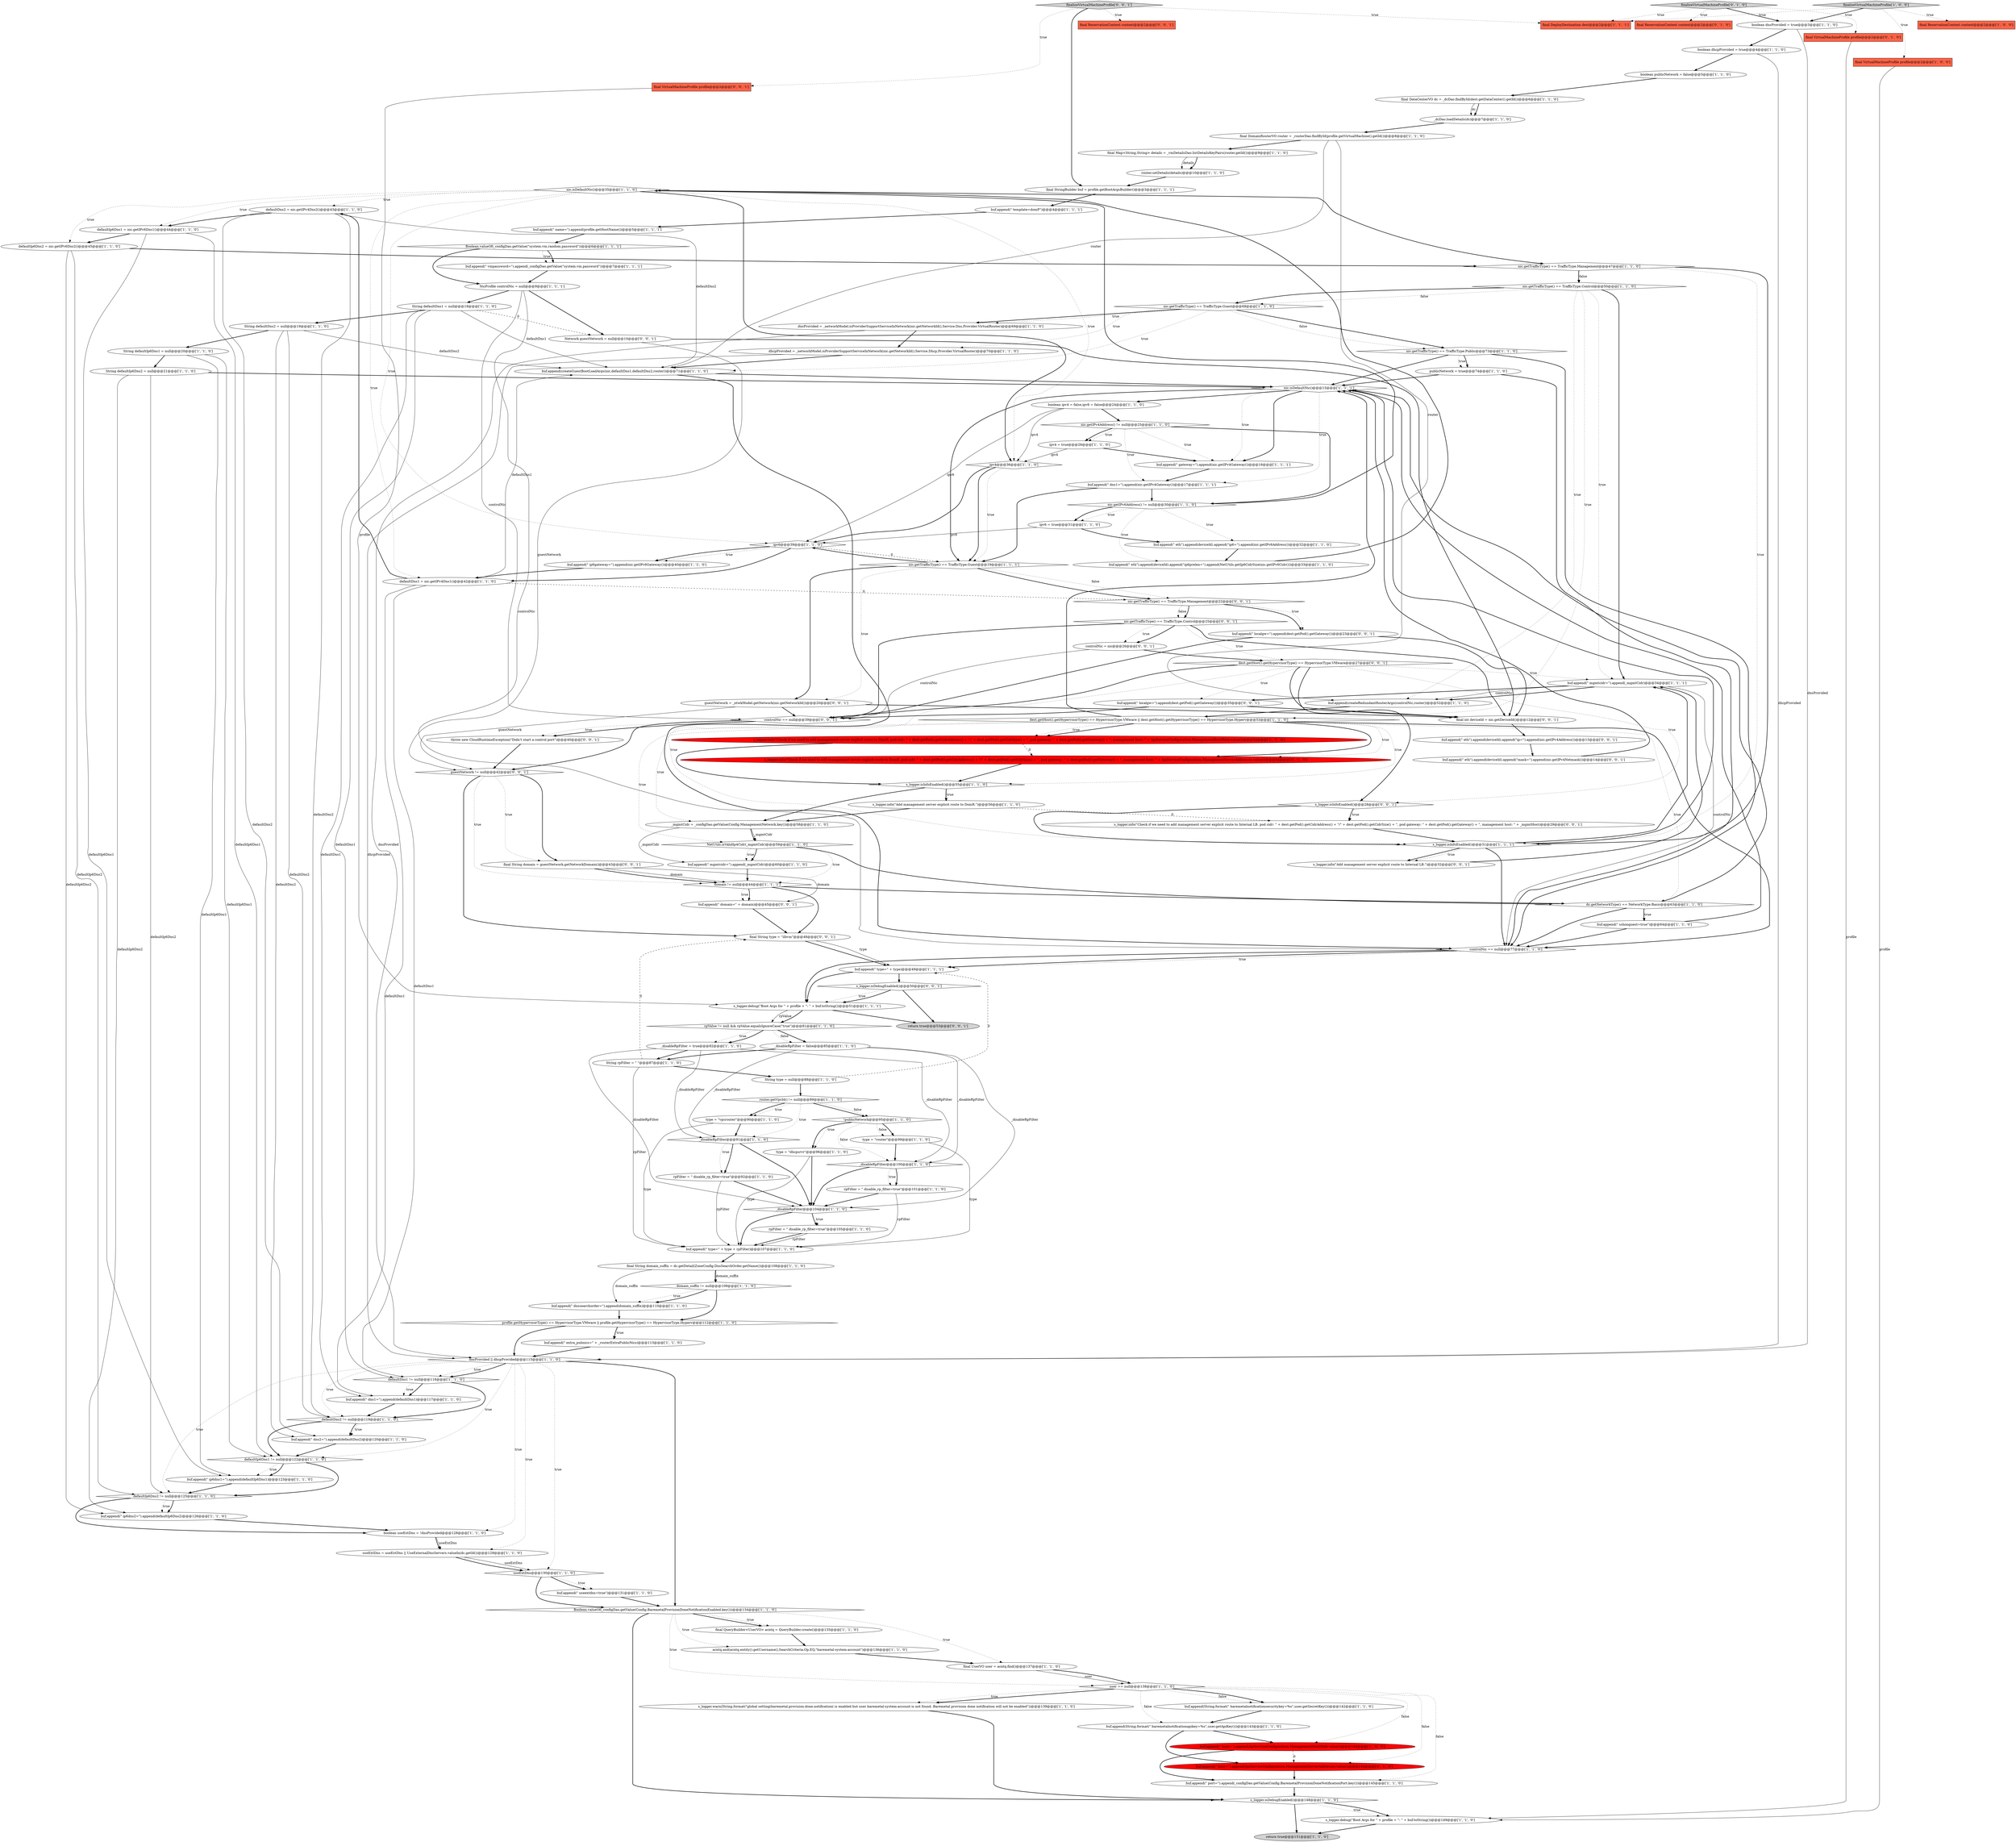 digraph {
99 [style = filled, label = "nic.isDefaultNic()@@@35@@@['1', '1', '0']", fillcolor = white, shape = diamond image = "AAA0AAABBB1BBB"];
137 [style = filled, label = "controlNic == null@@@39@@@['0', '0', '1']", fillcolor = white, shape = diamond image = "AAA0AAABBB3BBB"];
110 [style = filled, label = "defaultDns2 = nic.getIPv4Dns2()@@@43@@@['1', '1', '0']", fillcolor = white, shape = ellipse image = "AAA0AAABBB1BBB"];
39 [style = filled, label = "buf.append(\" ip6dns1=\").append(defaultIp6Dns1)@@@123@@@['1', '1', '0']", fillcolor = white, shape = ellipse image = "AAA0AAABBB1BBB"];
30 [style = filled, label = "ipv6@@@39@@@['1', '1', '0']", fillcolor = white, shape = diamond image = "AAA0AAABBB1BBB"];
65 [style = filled, label = "final DataCenterVO dc = _dcDao.findById(dest.getDataCenter().getId())@@@6@@@['1', '1', '0']", fillcolor = white, shape = ellipse image = "AAA0AAABBB1BBB"];
80 [style = filled, label = "buf.append(\" eth\").append(deviceId).append(\"ip6prelen=\").append(NetUtils.getIp6CidrSize(nic.getIPv6Cidr()))@@@33@@@['1', '1', '0']", fillcolor = white, shape = ellipse image = "AAA0AAABBB1BBB"];
119 [style = filled, label = "dest.getHost().getHypervisorType() == HypervisorType.VMware@@@27@@@['0', '0', '1']", fillcolor = white, shape = diamond image = "AAA0AAABBB3BBB"];
2 [style = filled, label = "defaultIp6Dns2 = nic.getIPv6Dns2()@@@45@@@['1', '1', '0']", fillcolor = white, shape = ellipse image = "AAA0AAABBB1BBB"];
43 [style = filled, label = "_disableRpFilter@@@104@@@['1', '1', '0']", fillcolor = white, shape = diamond image = "AAA0AAABBB1BBB"];
131 [style = filled, label = "s_logger.isDebugEnabled()@@@50@@@['0', '0', '1']", fillcolor = white, shape = diamond image = "AAA0AAABBB3BBB"];
102 [style = filled, label = "ipv4@@@36@@@['1', '1', '0']", fillcolor = white, shape = diamond image = "AAA0AAABBB1BBB"];
46 [style = filled, label = "_disableRpFilter@@@91@@@['1', '1', '0']", fillcolor = white, shape = diamond image = "AAA0AAABBB1BBB"];
133 [style = filled, label = "final String type = \"ilbvm\"@@@48@@@['0', '0', '1']", fillcolor = white, shape = ellipse image = "AAA0AAABBB3BBB"];
134 [style = filled, label = "buf.append(\" localgw=\").append(dest.getPod().getGateway())@@@35@@@['0', '0', '1']", fillcolor = white, shape = ellipse image = "AAA0AAABBB3BBB"];
59 [style = filled, label = "ipv4 = true@@@26@@@['1', '1', '0']", fillcolor = white, shape = ellipse image = "AAA0AAABBB1BBB"];
123 [style = filled, label = "throw new CloudRuntimeException(\"Didn't start a control port\")@@@40@@@['0', '0', '1']", fillcolor = white, shape = ellipse image = "AAA0AAABBB3BBB"];
120 [style = filled, label = "buf.append(\" eth\").append(deviceId).append(\"ip=\").append(nic.getIPv4Address())@@@13@@@['0', '0', '1']", fillcolor = white, shape = ellipse image = "AAA0AAABBB3BBB"];
23 [style = filled, label = "finalizeVirtualMachineProfile['1', '0', '0']", fillcolor = lightgray, shape = diamond image = "AAA0AAABBB1BBB"];
61 [style = filled, label = "router.getVpcId() != null@@@89@@@['1', '1', '0']", fillcolor = white, shape = diamond image = "AAA0AAABBB1BBB"];
90 [style = filled, label = "router.setDetails(details)@@@10@@@['1', '1', '0']", fillcolor = white, shape = ellipse image = "AAA0AAABBB1BBB"];
98 [style = filled, label = "s_logger.isInfoEnabled()@@@55@@@['1', '1', '0']", fillcolor = white, shape = diamond image = "AAA0AAABBB1BBB"];
17 [style = filled, label = "final UserVO user = acntq.find()@@@137@@@['1', '1', '0']", fillcolor = white, shape = ellipse image = "AAA0AAABBB1BBB"];
14 [style = filled, label = "boolean dnsProvided = true@@@3@@@['1', '1', '0']", fillcolor = white, shape = ellipse image = "AAA0AAABBB1BBB"];
83 [style = filled, label = "rpFilter = \" disable_rp_filter=true\"@@@105@@@['1', '1', '0']", fillcolor = white, shape = ellipse image = "AAA0AAABBB1BBB"];
51 [style = filled, label = "final QueryBuilder<UserVO> acntq = QueryBuilder.create()@@@135@@@['1', '1', '0']", fillcolor = white, shape = ellipse image = "AAA0AAABBB1BBB"];
70 [style = filled, label = "domain != null@@@44@@@['1', '1', '1']", fillcolor = white, shape = diamond image = "AAA0AAABBB1BBB"];
107 [style = filled, label = "nic.getTrafficType() == TrafficType.Public@@@73@@@['1', '1', '0']", fillcolor = white, shape = diamond image = "AAA0AAABBB1BBB"];
66 [style = filled, label = "buf.append(createGuestBootLoadArgs(nic,defaultDns1,defaultDns2,router))@@@71@@@['1', '1', '0']", fillcolor = white, shape = ellipse image = "AAA0AAABBB1BBB"];
67 [style = filled, label = "buf.append(\" ip6gateway=\").append(nic.getIPv6Gateway())@@@40@@@['1', '1', '0']", fillcolor = white, shape = ellipse image = "AAA0AAABBB1BBB"];
63 [style = filled, label = "nic.isDefaultNic()@@@15@@@['1', '1', '1']", fillcolor = white, shape = diamond image = "AAA0AAABBB1BBB"];
57 [style = filled, label = "dnsProvided || dhcpProvided@@@115@@@['1', '1', '0']", fillcolor = white, shape = diamond image = "AAA0AAABBB1BBB"];
115 [style = filled, label = "s_logger.info(\"Check if we need to add management server explicit route to DomR. pod cidr: \" + dest.getPod().getCidrAddress() + \"/\" + dest.getPod().getCidrSize() + \", pod gateway: \" + dest.getPod().getGateway() + \", management host: \" + ApiServiceConfiguration.ManagementServerAddresses.value())@@@54@@@['0', '1', '0']", fillcolor = red, shape = ellipse image = "AAA1AAABBB2BBB"];
55 [style = filled, label = "ipv6 = true@@@31@@@['1', '1', '0']", fillcolor = white, shape = ellipse image = "AAA0AAABBB1BBB"];
11 [style = filled, label = "final DomainRouterVO router = _routerDao.findById(profile.getVirtualMachine().getId())@@@8@@@['1', '1', '0']", fillcolor = white, shape = ellipse image = "AAA0AAABBB1BBB"];
130 [style = filled, label = "buf.append(\" eth\").append(deviceId).append(\"mask=\").append(nic.getIPv4Netmask())@@@14@@@['0', '0', '1']", fillcolor = white, shape = ellipse image = "AAA0AAABBB3BBB"];
85 [style = filled, label = "s_logger.info(\"Add management server explicit route to DomR.\")@@@56@@@['1', '1', '0']", fillcolor = white, shape = ellipse image = "AAA0AAABBB1BBB"];
48 [style = filled, label = "String defaultDns2 = null@@@19@@@['1', '1', '0']", fillcolor = white, shape = ellipse image = "AAA0AAABBB1BBB"];
1 [style = filled, label = "user == null@@@138@@@['1', '1', '0']", fillcolor = white, shape = diamond image = "AAA0AAABBB1BBB"];
95 [style = filled, label = "defaultDns2 != null@@@119@@@['1', '1', '0']", fillcolor = white, shape = diamond image = "AAA0AAABBB1BBB"];
60 [style = filled, label = "buf.append(\" type=\" + type)@@@49@@@['1', '1', '1']", fillcolor = white, shape = ellipse image = "AAA0AAABBB1BBB"];
0 [style = filled, label = "useExtDns = useExtDns || UseExternalDnsServers.valueIn(dc.getId())@@@129@@@['1', '1', '0']", fillcolor = white, shape = ellipse image = "AAA0AAABBB1BBB"];
18 [style = filled, label = "buf.append(\" extra_pubnics=\" + _routerExtraPublicNics)@@@113@@@['1', '1', '0']", fillcolor = white, shape = ellipse image = "AAA0AAABBB1BBB"];
38 [style = filled, label = "dhcpProvided = _networkModel.isProviderSupportServiceInNetwork(nic.getNetworkId(),Service.Dhcp,Provider.VirtualRouter)@@@70@@@['1', '1', '0']", fillcolor = white, shape = ellipse image = "AAA0AAABBB1BBB"];
49 [style = filled, label = "buf.append(String.format(\" baremetalnotificationsecuritykey=%s\",user.getSecretKey()))@@@142@@@['1', '1', '0']", fillcolor = white, shape = ellipse image = "AAA0AAABBB1BBB"];
15 [style = filled, label = "type = \"vpcrouter\"@@@90@@@['1', '1', '0']", fillcolor = white, shape = ellipse image = "AAA0AAABBB1BBB"];
89 [style = filled, label = "profile.getHypervisorType() == HypervisorType.VMware || profile.getHypervisorType() == HypervisorType.Hyperv@@@112@@@['1', '1', '0']", fillcolor = white, shape = diamond image = "AAA0AAABBB1BBB"];
141 [style = filled, label = "final ReservationContext context@@@2@@@['0', '0', '1']", fillcolor = tomato, shape = box image = "AAA0AAABBB3BBB"];
81 [style = filled, label = "nic.getIPv4Address() != null@@@25@@@['1', '1', '0']", fillcolor = white, shape = diamond image = "AAA0AAABBB1BBB"];
76 [style = filled, label = "buf.append(\" gateway=\").append(nic.getIPv4Gateway())@@@16@@@['1', '1', '1']", fillcolor = white, shape = ellipse image = "AAA0AAABBB1BBB"];
5 [style = filled, label = "final ReservationContext context@@@2@@@['1', '0', '0']", fillcolor = tomato, shape = box image = "AAA0AAABBB1BBB"];
84 [style = filled, label = "domain_suffix != null@@@109@@@['1', '1', '0']", fillcolor = white, shape = diamond image = "AAA0AAABBB1BBB"];
86 [style = filled, label = "!publicNetwork@@@95@@@['1', '1', '0']", fillcolor = white, shape = diamond image = "AAA0AAABBB1BBB"];
121 [style = filled, label = "nic.getTrafficType() == TrafficType.Control@@@25@@@['0', '0', '1']", fillcolor = white, shape = diamond image = "AAA0AAABBB3BBB"];
78 [style = filled, label = "return true@@@151@@@['1', '1', '0']", fillcolor = lightgray, shape = ellipse image = "AAA0AAABBB1BBB"];
93 [style = filled, label = "buf.append(\" dnssearchorder=\").append(domain_suffix)@@@110@@@['1', '1', '0']", fillcolor = white, shape = ellipse image = "AAA0AAABBB1BBB"];
32 [style = filled, label = "defaultDns1 = nic.getIPv4Dns1()@@@42@@@['1', '1', '0']", fillcolor = white, shape = ellipse image = "AAA0AAABBB1BBB"];
108 [style = filled, label = "String rpFilter = \" \"@@@87@@@['1', '1', '0']", fillcolor = white, shape = ellipse image = "AAA0AAABBB1BBB"];
91 [style = filled, label = "defaultIp6Dns2 != null@@@125@@@['1', '1', '0']", fillcolor = white, shape = diamond image = "AAA0AAABBB1BBB"];
6 [style = filled, label = "boolean publicNetwork = false@@@5@@@['1', '1', '0']", fillcolor = white, shape = ellipse image = "AAA0AAABBB1BBB"];
26 [style = filled, label = "nic.getIPv6Address() != null@@@30@@@['1', '1', '0']", fillcolor = white, shape = diamond image = "AAA0AAABBB1BBB"];
8 [style = filled, label = "defaultIp6Dns1 = nic.getIPv6Dns1()@@@44@@@['1', '1', '0']", fillcolor = white, shape = ellipse image = "AAA0AAABBB1BBB"];
125 [style = filled, label = "s_logger.info(\"Check if we need to add management server explicit route to Internal LB. pod cidr: \" + dest.getPod().getCidrAddress() + \"/\" + dest.getPod().getCidrSize() + \", pod gateway: \" + dest.getPod().getGateway() + \", management host: \" + _mgmtHost)@@@29@@@['0', '0', '1']", fillcolor = white, shape = ellipse image = "AAA0AAABBB3BBB"];
73 [style = filled, label = "buf.append(\" mgmtcidr=\").append(_mgmtCidr)@@@34@@@['1', '1', '1']", fillcolor = white, shape = ellipse image = "AAA0AAABBB1BBB"];
69 [style = filled, label = "buf.append(\" dns1=\").append(defaultDns1)@@@117@@@['1', '1', '0']", fillcolor = white, shape = ellipse image = "AAA0AAABBB1BBB"];
10 [style = filled, label = "nic.getTrafficType() == TrafficType.Control@@@50@@@['1', '1', '0']", fillcolor = white, shape = diamond image = "AAA0AAABBB1BBB"];
118 [style = filled, label = "final String domain = guestNetwork.getNetworkDomain()@@@43@@@['0', '0', '1']", fillcolor = white, shape = ellipse image = "AAA0AAABBB3BBB"];
47 [style = filled, label = "nic.getTrafficType() == TrafficType.Guest@@@68@@@['1', '1', '0']", fillcolor = white, shape = diamond image = "AAA0AAABBB1BBB"];
33 [style = filled, label = "type = \"router\"@@@99@@@['1', '1', '0']", fillcolor = white, shape = ellipse image = "AAA0AAABBB1BBB"];
16 [style = filled, label = "buf.append(String.format(\" baremetalnotificationapikey=%s\",user.getApiKey()))@@@143@@@['1', '1', '0']", fillcolor = white, shape = ellipse image = "AAA0AAABBB1BBB"];
117 [style = filled, label = "buf.append(\" host=\").append(ApiServiceConfiguration.ManagementServerAddresses.value())@@@144@@@['0', '1', '0']", fillcolor = red, shape = ellipse image = "AAA1AAABBB2BBB"];
74 [style = filled, label = "final String domain_suffix = dc.getDetail(ZoneConfig.DnsSearchOrder.getName())@@@108@@@['1', '1', '0']", fillcolor = white, shape = ellipse image = "AAA0AAABBB1BBB"];
40 [style = filled, label = "s_logger.isInfoEnabled()@@@31@@@['1', '1', '1']", fillcolor = white, shape = diamond image = "AAA0AAABBB1BBB"];
106 [style = filled, label = "_disableRpFilter@@@100@@@['1', '1', '0']", fillcolor = white, shape = diamond image = "AAA0AAABBB1BBB"];
27 [style = filled, label = "boolean useExtDns = !dnsProvided@@@128@@@['1', '1', '0']", fillcolor = white, shape = ellipse image = "AAA0AAABBB1BBB"];
53 [style = filled, label = "controlNic == null@@@77@@@['1', '1', '0']", fillcolor = white, shape = diamond image = "AAA0AAABBB1BBB"];
34 [style = filled, label = "buf.append(\" eth\").append(deviceId).append(\"ip6=\").append(nic.getIPv6Address())@@@32@@@['1', '1', '0']", fillcolor = white, shape = ellipse image = "AAA0AAABBB1BBB"];
7 [style = filled, label = "_dcDao.loadDetails(dc)@@@7@@@['1', '1', '0']", fillcolor = white, shape = ellipse image = "AAA0AAABBB1BBB"];
103 [style = filled, label = "buf.append(\" mgmtcidr=\").append(_mgmtCidr)@@@60@@@['1', '1', '0']", fillcolor = white, shape = ellipse image = "AAA0AAABBB1BBB"];
129 [style = filled, label = "finalizeVirtualMachineProfile['0', '0', '1']", fillcolor = lightgray, shape = diamond image = "AAA0AAABBB3BBB"];
35 [style = filled, label = "String defaultDns1 = null@@@18@@@['1', '1', '0']", fillcolor = white, shape = ellipse image = "AAA0AAABBB1BBB"];
87 [style = filled, label = "buf.append(\" template=domP\")@@@4@@@['1', '1', '1']", fillcolor = white, shape = ellipse image = "AAA0AAABBB1BBB"];
96 [style = filled, label = "s_logger.info(\"Check if we need to add management server explicit route to DomR. pod cidr: \" + dest.getPod().getCidrAddress() + \"/\" + dest.getPod().getCidrSize() + \", pod gateway: \" + dest.getPod().getGateway() + \", management host: \" + ApiServiceConfiguration.ManagementHostIPAdr.value())@@@54@@@['1', '0', '0']", fillcolor = red, shape = ellipse image = "AAA1AAABBB1BBB"];
9 [style = filled, label = "buf.append(\" vmpassword=\").append(_configDao.getValue(\"system.vm.password\"))@@@7@@@['1', '1', '1']", fillcolor = white, shape = ellipse image = "AAA0AAABBB1BBB"];
116 [style = filled, label = "final VirtualMachineProfile profile@@@2@@@['0', '1', '0']", fillcolor = tomato, shape = box image = "AAA0AAABBB2BBB"];
31 [style = filled, label = "_disableRpFilter = false@@@85@@@['1', '1', '0']", fillcolor = white, shape = ellipse image = "AAA0AAABBB1BBB"];
45 [style = filled, label = "defaultIp6Dns1 != null@@@122@@@['1', '1', '0']", fillcolor = white, shape = diamond image = "AAA0AAABBB1BBB"];
101 [style = filled, label = "NicProfile controlNic = null@@@9@@@['1', '1', '1']", fillcolor = white, shape = ellipse image = "AAA0AAABBB1BBB"];
21 [style = filled, label = "_mgmtCidr = _configDao.getValue(Config.ManagementNetwork.key())@@@58@@@['1', '1', '0']", fillcolor = white, shape = ellipse image = "AAA0AAABBB1BBB"];
124 [style = filled, label = "return true@@@53@@@['0', '0', '1']", fillcolor = lightgray, shape = ellipse image = "AAA0AAABBB3BBB"];
127 [style = filled, label = "s_logger.isInfoEnabled()@@@28@@@['0', '0', '1']", fillcolor = white, shape = diamond image = "AAA0AAABBB3BBB"];
24 [style = filled, label = "final Map<String,String> details = _vmDetailsDao.listDetailsKeyPairs(router.getId())@@@9@@@['1', '1', '0']", fillcolor = white, shape = ellipse image = "AAA0AAABBB1BBB"];
29 [style = filled, label = "Boolean.valueOf(_configDao.getValue(\"system.vm.random.password\"))@@@6@@@['1', '1', '1']", fillcolor = white, shape = diamond image = "AAA0AAABBB1BBB"];
50 [style = filled, label = "buf.append(\" dns2=\").append(defaultDns2)@@@120@@@['1', '1', '0']", fillcolor = white, shape = ellipse image = "AAA0AAABBB1BBB"];
104 [style = filled, label = "Boolean.valueOf(_configDao.getValue(Config.BaremetalProvisionDoneNotificationEnabled.key()))@@@134@@@['1', '1', '0']", fillcolor = white, shape = diamond image = "AAA0AAABBB1BBB"];
132 [style = filled, label = "controlNic = nic@@@26@@@['0', '0', '1']", fillcolor = white, shape = ellipse image = "AAA0AAABBB3BBB"];
109 [style = filled, label = "String defaultIp6Dns2 = null@@@21@@@['1', '1', '0']", fillcolor = white, shape = ellipse image = "AAA0AAABBB1BBB"];
142 [style = filled, label = "Network guestNetwork = null@@@10@@@['0', '0', '1']", fillcolor = white, shape = ellipse image = "AAA0AAABBB3BBB"];
20 [style = filled, label = "_disableRpFilter = true@@@82@@@['1', '1', '0']", fillcolor = white, shape = ellipse image = "AAA0AAABBB1BBB"];
88 [style = filled, label = "dnsProvided = _networkModel.isProviderSupportServiceInNetwork(nic.getNetworkId(),Service.Dns,Provider.VirtualRouter)@@@69@@@['1', '1', '0']", fillcolor = white, shape = ellipse image = "AAA0AAABBB1BBB"];
100 [style = filled, label = "buf.append(\" useextdns=true\")@@@131@@@['1', '1', '0']", fillcolor = white, shape = ellipse image = "AAA0AAABBB1BBB"];
54 [style = filled, label = "nic.getTrafficType() == TrafficType.Management@@@47@@@['1', '1', '0']", fillcolor = white, shape = diamond image = "AAA0AAABBB1BBB"];
44 [style = filled, label = "dest.getHost().getHypervisorType() == HypervisorType.VMware || dest.getHost().getHypervisorType() == HypervisorType.Hyperv@@@53@@@['1', '1', '0']", fillcolor = white, shape = diamond image = "AAA0AAABBB1BBB"];
105 [style = filled, label = "final DeployDestination dest@@@2@@@['1', '1', '1']", fillcolor = tomato, shape = box image = "AAA0AAABBB1BBB"];
72 [style = filled, label = "type = \"dhcpsrvr\"@@@96@@@['1', '1', '0']", fillcolor = white, shape = ellipse image = "AAA0AAABBB1BBB"];
82 [style = filled, label = "NetUtils.isValidIp4Cidr(_mgmtCidr)@@@59@@@['1', '1', '0']", fillcolor = white, shape = diamond image = "AAA0AAABBB1BBB"];
71 [style = filled, label = "s_logger.isDebugEnabled()@@@148@@@['1', '1', '0']", fillcolor = white, shape = diamond image = "AAA0AAABBB1BBB"];
113 [style = filled, label = "finalizeVirtualMachineProfile['0', '1', '0']", fillcolor = lightgray, shape = diamond image = "AAA0AAABBB2BBB"];
111 [style = filled, label = "buf.append(\" name=\").append(profile.getHostName())@@@5@@@['1', '1', '1']", fillcolor = white, shape = ellipse image = "AAA0AAABBB1BBB"];
77 [style = filled, label = "buf.append(\" ip6dns2=\").append(defaultIp6Dns2)@@@126@@@['1', '1', '0']", fillcolor = white, shape = ellipse image = "AAA0AAABBB1BBB"];
128 [style = filled, label = "s_logger.info(\"Add management server explicit route to Internal LB.\")@@@32@@@['0', '0', '1']", fillcolor = white, shape = ellipse image = "AAA0AAABBB3BBB"];
122 [style = filled, label = "guestNetwork != null@@@42@@@['0', '0', '1']", fillcolor = white, shape = diamond image = "AAA0AAABBB3BBB"];
126 [style = filled, label = "guestNetwork = _ntwkModel.getNetwork(nic.getNetworkId())@@@20@@@['0', '0', '1']", fillcolor = white, shape = ellipse image = "AAA0AAABBB3BBB"];
136 [style = filled, label = "final int deviceId = nic.getDeviceId()@@@12@@@['0', '0', '1']", fillcolor = white, shape = ellipse image = "AAA0AAABBB3BBB"];
28 [style = filled, label = "s_logger.warn(String.format(\"global setting(baremetal.provision.done.notification( is enabled but user baremetal-system-account is not found. Baremetal provision done notification will not be enabled\"))@@@139@@@['1', '1', '0']", fillcolor = white, shape = ellipse image = "AAA0AAABBB1BBB"];
62 [style = filled, label = "buf.append(createRedundantRouterArgs(controlNic,router))@@@52@@@['1', '1', '0']", fillcolor = white, shape = ellipse image = "AAA0AAABBB1BBB"];
138 [style = filled, label = "final VirtualMachineProfile profile@@@2@@@['0', '0', '1']", fillcolor = tomato, shape = box image = "AAA0AAABBB3BBB"];
41 [style = filled, label = "dc.getNetworkType() == NetworkType.Basic@@@63@@@['1', '1', '0']", fillcolor = white, shape = diamond image = "AAA0AAABBB1BBB"];
4 [style = filled, label = "buf.append(\" port=\").append(_configDao.getValue(Config.BaremetalProvisionDoneNotificationPort.key()))@@@145@@@['1', '1', '0']", fillcolor = white, shape = ellipse image = "AAA0AAABBB1BBB"];
52 [style = filled, label = "s_logger.debug(\"Boot Args for \" + profile + \": \" + buf.toString())@@@149@@@['1', '1', '0']", fillcolor = white, shape = ellipse image = "AAA0AAABBB1BBB"];
79 [style = filled, label = "rpFilter = \" disable_rp_filter=true\"@@@101@@@['1', '1', '0']", fillcolor = white, shape = ellipse image = "AAA0AAABBB1BBB"];
12 [style = filled, label = "buf.append(\" dns1=\").append(nic.getIPv4Gateway())@@@17@@@['1', '1', '1']", fillcolor = white, shape = ellipse image = "AAA0AAABBB1BBB"];
13 [style = filled, label = "buf.append(\" type=\" + type + rpFilter)@@@107@@@['1', '1', '0']", fillcolor = white, shape = ellipse image = "AAA0AAABBB1BBB"];
97 [style = filled, label = "nic.getTrafficType() == TrafficType.Guest@@@19@@@['1', '1', '1']", fillcolor = white, shape = diamond image = "AAA0AAABBB1BBB"];
75 [style = filled, label = "buf.append(\" sshonguest=true\")@@@64@@@['1', '1', '0']", fillcolor = white, shape = ellipse image = "AAA0AAABBB1BBB"];
56 [style = filled, label = "String defaultIp6Dns1 = null@@@20@@@['1', '1', '0']", fillcolor = white, shape = ellipse image = "AAA0AAABBB1BBB"];
58 [style = filled, label = "defaultDns1 != null@@@116@@@['1', '1', '0']", fillcolor = white, shape = diamond image = "AAA0AAABBB1BBB"];
37 [style = filled, label = "boolean dhcpProvided = true@@@4@@@['1', '1', '0']", fillcolor = white, shape = ellipse image = "AAA0AAABBB1BBB"];
42 [style = filled, label = "final VirtualMachineProfile profile@@@2@@@['1', '0', '0']", fillcolor = tomato, shape = box image = "AAA0AAABBB1BBB"];
22 [style = filled, label = "boolean ipv4 = false,ipv6 = false@@@24@@@['1', '1', '0']", fillcolor = white, shape = ellipse image = "AAA0AAABBB1BBB"];
135 [style = filled, label = "buf.append(\" localgw=\").append(dest.getPod().getGateway())@@@23@@@['0', '0', '1']", fillcolor = white, shape = ellipse image = "AAA0AAABBB3BBB"];
68 [style = filled, label = "rpFilter = \" disable_rp_filter=true\"@@@92@@@['1', '1', '0']", fillcolor = white, shape = ellipse image = "AAA0AAABBB1BBB"];
3 [style = filled, label = "publicNetwork = true@@@74@@@['1', '1', '0']", fillcolor = white, shape = ellipse image = "AAA0AAABBB1BBB"];
25 [style = filled, label = "acntq.and(acntq.entity().getUsername(),SearchCriteria.Op.EQ,\"baremetal-system-account\")@@@136@@@['1', '1', '0']", fillcolor = white, shape = ellipse image = "AAA0AAABBB1BBB"];
94 [style = filled, label = "s_logger.debug(\"Boot Args for \" + profile + \": \" + buf.toString())@@@51@@@['1', '1', '1']", fillcolor = white, shape = ellipse image = "AAA0AAABBB1BBB"];
64 [style = filled, label = "rpValue != null && rpValue.equalsIgnoreCase(\"true\")@@@81@@@['1', '1', '0']", fillcolor = white, shape = diamond image = "AAA0AAABBB1BBB"];
19 [style = filled, label = "final StringBuilder buf = profile.getBootArgsBuilder()@@@3@@@['1', '1', '1']", fillcolor = white, shape = ellipse image = "AAA0AAABBB1BBB"];
139 [style = filled, label = "buf.append(\" domain=\" + domain)@@@45@@@['0', '0', '1']", fillcolor = white, shape = ellipse image = "AAA0AAABBB3BBB"];
140 [style = filled, label = "nic.getTrafficType() == TrafficType.Management@@@22@@@['0', '0', '1']", fillcolor = white, shape = diamond image = "AAA0AAABBB3BBB"];
92 [style = filled, label = "useExtDns@@@130@@@['1', '1', '0']", fillcolor = white, shape = diamond image = "AAA0AAABBB1BBB"];
114 [style = filled, label = "final ReservationContext context@@@2@@@['0', '1', '0']", fillcolor = tomato, shape = box image = "AAA0AAABBB2BBB"];
112 [style = filled, label = "buf.append(\" host=\").append(ApiServiceConfiguration.ManagementHostIPAdr.value())@@@144@@@['1', '0', '0']", fillcolor = red, shape = ellipse image = "AAA1AAABBB1BBB"];
36 [style = filled, label = "String type = null@@@88@@@['1', '1', '0']", fillcolor = white, shape = ellipse image = "AAA0AAABBB1BBB"];
29->9 [style = dotted, label="true"];
44->63 [style = bold, label=""];
86->72 [style = dotted, label="true"];
68->43 [style = bold, label=""];
71->52 [style = dotted, label="true"];
113->116 [style = dotted, label="true"];
44->53 [style = bold, label=""];
99->110 [style = dotted, label="true"];
81->59 [style = dotted, label="true"];
64->31 [style = bold, label=""];
65->7 [style = bold, label=""];
99->102 [style = dotted, label="true"];
118->70 [style = solid, label="domain"];
113->14 [style = bold, label=""];
20->43 [style = solid, label="_disableRpFilter"];
126->137 [style = bold, label=""];
140->135 [style = bold, label=""];
52->78 [style = bold, label=""];
117->4 [style = bold, label=""];
15->13 [style = solid, label="type"];
107->53 [style = bold, label=""];
68->13 [style = solid, label="rpFilter"];
27->0 [style = bold, label=""];
122->118 [style = bold, label=""];
121->132 [style = bold, label=""];
94->64 [style = solid, label="rpValue"];
97->140 [style = bold, label=""];
70->139 [style = bold, label=""];
92->100 [style = dotted, label="true"];
115->98 [style = bold, label=""];
63->12 [style = dotted, label="true"];
60->131 [style = bold, label=""];
72->13 [style = solid, label="type"];
3->53 [style = bold, label=""];
99->30 [style = dotted, label="true"];
57->95 [style = dotted, label="true"];
23->14 [style = bold, label=""];
41->53 [style = bold, label=""];
43->13 [style = bold, label=""];
79->43 [style = bold, label=""];
47->107 [style = bold, label=""];
44->82 [style = dotted, label="true"];
106->43 [style = bold, label=""];
19->87 [style = bold, label=""];
122->133 [style = bold, label=""];
122->70 [style = dotted, label="true"];
95->45 [style = bold, label=""];
110->95 [style = solid, label="defaultDns2"];
70->139 [style = dotted, label="true"];
85->125 [style = dashed, label="0"];
71->78 [style = bold, label=""];
107->63 [style = bold, label=""];
116->52 [style = solid, label="profile"];
138->94 [style = solid, label="profile"];
0->92 [style = solid, label="useExtDns"];
106->79 [style = bold, label=""];
74->84 [style = bold, label=""];
104->51 [style = bold, label=""];
106->79 [style = dotted, label="true"];
14->57 [style = solid, label="dnsProvided"];
112->4 [style = bold, label=""];
86->106 [style = dotted, label="false"];
112->117 [style = dashed, label="0"];
107->3 [style = dotted, label="true"];
89->57 [style = bold, label=""];
129->138 [style = dotted, label="true"];
29->101 [style = bold, label=""];
90->19 [style = bold, label=""];
0->92 [style = bold, label=""];
47->66 [style = dotted, label="true"];
32->110 [style = bold, label=""];
32->140 [style = dashed, label="0"];
80->99 [style = bold, label=""];
2->77 [style = solid, label="defaultIp6Dns2"];
8->2 [style = bold, label=""];
16->112 [style = bold, label=""];
2->54 [style = bold, label=""];
133->60 [style = bold, label=""];
41->75 [style = dotted, label="true"];
137->123 [style = bold, label=""];
61->86 [style = bold, label=""];
137->123 [style = dotted, label="true"];
99->54 [style = bold, label=""];
81->12 [style = dotted, label="true"];
40->128 [style = bold, label=""];
108->36 [style = bold, label=""];
48->50 [style = solid, label="defaultDns2"];
31->108 [style = bold, label=""];
39->91 [style = bold, label=""];
109->77 [style = solid, label="defaultIp6Dns2"];
102->97 [style = bold, label=""];
63->76 [style = bold, label=""];
10->73 [style = dotted, label="true"];
104->51 [style = dotted, label="true"];
110->66 [style = solid, label="defaultDns2"];
15->46 [style = bold, label=""];
64->20 [style = dotted, label="true"];
86->33 [style = bold, label=""];
91->77 [style = bold, label=""];
88->38 [style = bold, label=""];
55->30 [style = solid, label="ipv6"];
44->21 [style = dotted, label="true"];
57->45 [style = dotted, label="true"];
81->76 [style = dotted, label="true"];
61->46 [style = dotted, label="true"];
73->62 [style = bold, label=""];
119->137 [style = bold, label=""];
22->81 [style = bold, label=""];
99->2 [style = dotted, label="true"];
84->89 [style = bold, label=""];
134->136 [style = bold, label=""];
63->22 [style = bold, label=""];
132->137 [style = solid, label="controlNic"];
107->3 [style = bold, label=""];
101->137 [style = solid, label="controlNic"];
97->140 [style = dotted, label="false"];
74->84 [style = solid, label="domain_suffix"];
53->60 [style = bold, label=""];
109->91 [style = solid, label="defaultIp6Dns2"];
43->83 [style = dotted, label="true"];
119->134 [style = dotted, label="true"];
4->71 [style = bold, label=""];
42->52 [style = solid, label="profile"];
30->97 [style = dashed, label="0"];
125->40 [style = bold, label=""];
81->59 [style = bold, label=""];
61->15 [style = dotted, label="true"];
71->52 [style = bold, label=""];
73->53 [style = solid, label="controlNic"];
37->57 [style = solid, label="dhcpProvided"];
127->125 [style = bold, label=""];
103->70 [style = bold, label=""];
64->20 [style = bold, label=""];
142->136 [style = bold, label=""];
91->77 [style = dotted, label="true"];
57->0 [style = dotted, label="true"];
27->0 [style = solid, label="useExtDns"];
47->38 [style = dotted, label="true"];
20->46 [style = solid, label="_disableRpFilter"];
104->1 [style = dotted, label="true"];
129->105 [style = dotted, label="true"];
46->43 [style = bold, label=""];
94->64 [style = bold, label=""];
40->53 [style = bold, label=""];
33->106 [style = bold, label=""];
26->80 [style = dotted, label="true"];
89->18 [style = dotted, label="true"];
100->104 [style = bold, label=""];
44->115 [style = dotted, label="true"];
97->126 [style = dotted, label="true"];
62->44 [style = bold, label=""];
26->55 [style = bold, label=""];
57->58 [style = dotted, label="true"];
24->90 [style = solid, label="details"];
98->21 [style = bold, label=""];
67->32 [style = bold, label=""];
108->13 [style = solid, label="rpFilter"];
108->133 [style = dashed, label="0"];
35->58 [style = solid, label="defaultDns1"];
102->97 [style = dotted, label="true"];
140->121 [style = bold, label=""];
40->128 [style = dotted, label="true"];
16->117 [style = bold, label=""];
48->56 [style = bold, label=""];
136->120 [style = bold, label=""];
64->31 [style = dotted, label="false"];
127->40 [style = bold, label=""];
12->26 [style = bold, label=""];
87->111 [style = bold, label=""];
118->70 [style = bold, label=""];
70->41 [style = bold, label=""];
31->46 [style = solid, label="_disableRpFilter"];
99->32 [style = dotted, label="true"];
61->15 [style = bold, label=""];
140->121 [style = dotted, label="false"];
104->71 [style = bold, label=""];
32->58 [style = solid, label="defaultDns1"];
92->104 [style = bold, label=""];
104->25 [style = dotted, label="true"];
101->142 [style = bold, label=""];
58->95 [style = bold, label=""];
41->63 [style = bold, label=""];
44->41 [style = dotted, label="true"];
88->57 [style = solid, label="dnsProvided"];
129->141 [style = dotted, label="true"];
99->102 [style = bold, label=""];
10->44 [style = dotted, label="true"];
134->137 [style = bold, label=""];
1->49 [style = dotted, label="false"];
23->5 [style = dotted, label="true"];
8->45 [style = solid, label="defaultIp6Dns1"];
57->58 [style = bold, label=""];
74->93 [style = solid, label="domain_suffix"];
34->80 [style = bold, label=""];
11->62 [style = solid, label="router"];
1->28 [style = bold, label=""];
82->41 [style = bold, label=""];
23->105 [style = dotted, label="true"];
119->73 [style = dotted, label="true"];
50->45 [style = bold, label=""];
55->34 [style = bold, label=""];
35->69 [style = solid, label="defaultDns1"];
63->76 [style = dotted, label="true"];
14->37 [style = bold, label=""];
83->13 [style = bold, label=""];
66->63 [style = bold, label=""];
7->11 [style = bold, label=""];
8->39 [style = solid, label="defaultIp6Dns1"];
10->62 [style = dotted, label="true"];
48->95 [style = solid, label="defaultDns2"];
139->133 [style = bold, label=""];
86->72 [style = bold, label=""];
113->114 [style = dotted, label="true"];
72->43 [style = bold, label=""];
31->106 [style = solid, label="_disableRpFilter"];
57->92 [style = dotted, label="true"];
133->60 [style = solid, label="type"];
101->53 [style = solid, label="controlNic"];
38->57 [style = solid, label="dhcpProvided"];
135->136 [style = bold, label=""];
51->25 [style = bold, label=""];
131->94 [style = dotted, label="true"];
57->104 [style = bold, label=""];
98->85 [style = dotted, label="true"];
54->40 [style = bold, label=""];
35->142 [style = dashed, label="0"];
54->10 [style = dotted, label="false"];
73->134 [style = bold, label=""];
30->32 [style = bold, label=""];
61->86 [style = dotted, label="false"];
6->65 [style = bold, label=""];
38->66 [style = bold, label=""];
17->1 [style = solid, label="user"];
70->133 [style = bold, label=""];
24->90 [style = bold, label=""];
57->91 [style = dotted, label="true"];
54->10 [style = bold, label=""];
130->63 [style = bold, label=""];
1->16 [style = dotted, label="false"];
20->106 [style = solid, label="_disableRpFilter"];
95->50 [style = dotted, label="true"];
95->50 [style = bold, label=""];
44->96 [style = bold, label=""];
66->53 [style = bold, label=""];
110->8 [style = bold, label=""];
26->34 [style = dotted, label="true"];
54->40 [style = dotted, label="true"];
56->39 [style = solid, label="defaultIp6Dns1"];
126->136 [style = bold, label=""];
37->6 [style = bold, label=""];
58->69 [style = bold, label=""];
99->8 [style = dotted, label="true"];
21->82 [style = solid, label="_mgmtCidr"];
120->130 [style = bold, label=""];
111->29 [style = bold, label=""];
57->27 [style = dotted, label="true"];
69->95 [style = bold, label=""];
26->99 [style = bold, label=""];
91->27 [style = bold, label=""];
10->47 [style = bold, label=""];
56->109 [style = bold, label=""];
84->93 [style = dotted, label="true"];
9->101 [style = bold, label=""];
75->53 [style = bold, label=""];
82->70 [style = dotted, label="true"];
142->122 [style = solid, label="guestNetwork"];
35->48 [style = bold, label=""];
131->94 [style = bold, label=""];
49->16 [style = bold, label=""];
79->13 [style = solid, label="rpFilter"];
44->96 [style = dotted, label="true"];
118->139 [style = solid, label="domain"];
81->26 [style = bold, label=""];
45->91 [style = bold, label=""];
44->98 [style = dotted, label="true"];
84->93 [style = bold, label=""];
110->50 [style = solid, label="defaultDns2"];
92->100 [style = bold, label=""];
43->83 [style = bold, label=""];
77->27 [style = bold, label=""];
40->63 [style = bold, label=""];
48->66 [style = solid, label="defaultDns2"];
89->18 [style = bold, label=""];
135->137 [style = bold, label=""];
22->102 [style = solid, label="ipv4"];
1->117 [style = dotted, label="false"];
121->119 [style = dotted, label="true"];
60->94 [style = bold, label=""];
121->137 [style = bold, label=""];
119->40 [style = dotted, label="true"];
53->60 [style = dotted, label="true"];
65->7 [style = solid, label="dc"];
86->33 [style = dotted, label="false"];
30->67 [style = bold, label=""];
2->91 [style = solid, label="defaultIp6Dns2"];
101->35 [style = bold, label=""];
47->88 [style = bold, label=""];
119->127 [style = bold, label=""];
59->102 [style = solid, label="ipv4"];
121->132 [style = dotted, label="true"];
26->55 [style = dotted, label="true"];
1->49 [style = bold, label=""];
3->63 [style = bold, label=""];
32->69 [style = solid, label="defaultDns1"];
23->42 [style = dotted, label="true"];
32->66 [style = solid, label="defaultDns1"];
47->107 [style = dotted, label="false"];
119->127 [style = dotted, label="true"];
96->115 [style = dashed, label="0"];
11->66 [style = solid, label="router"];
94->124 [style = bold, label=""];
102->30 [style = bold, label=""];
53->94 [style = bold, label=""];
56->45 [style = solid, label="defaultIp6Dns1"];
47->88 [style = dotted, label="true"];
140->135 [style = dotted, label="true"];
97->30 [style = bold, label=""];
46->68 [style = bold, label=""];
45->39 [style = dotted, label="true"];
35->66 [style = solid, label="defaultDns1"];
85->21 [style = bold, label=""];
128->73 [style = bold, label=""];
129->19 [style = bold, label=""];
76->12 [style = bold, label=""];
98->85 [style = bold, label=""];
1->28 [style = dotted, label="true"];
17->1 [style = bold, label=""];
126->122 [style = solid, label="guestNetwork"];
1->112 [style = dotted, label="false"];
30->67 [style = dotted, label="true"];
96->98 [style = bold, label=""];
13->74 [style = bold, label=""];
11->24 [style = bold, label=""];
131->124 [style = bold, label=""];
25->17 [style = bold, label=""];
137->122 [style = bold, label=""];
22->30 [style = solid, label="ipv6"];
82->103 [style = dotted, label="true"];
109->63 [style = bold, label=""];
73->62 [style = solid, label="controlNic"];
119->136 [style = bold, label=""];
127->125 [style = dotted, label="true"];
18->57 [style = bold, label=""];
113->105 [style = dotted, label="true"];
59->76 [style = bold, label=""];
21->82 [style = bold, label=""];
63->97 [style = bold, label=""];
104->17 [style = dotted, label="true"];
93->89 [style = bold, label=""];
83->13 [style = solid, label="rpFilter"];
45->39 [style = bold, label=""];
10->73 [style = bold, label=""];
12->97 [style = bold, label=""];
21->103 [style = solid, label="_mgmtCidr"];
41->75 [style = bold, label=""];
29->9 [style = bold, label=""];
123->122 [style = bold, label=""];
40->73 [style = bold, label=""];
75->63 [style = bold, label=""];
121->136 [style = bold, label=""];
132->119 [style = bold, label=""];
122->118 [style = dotted, label="true"];
1->4 [style = dotted, label="false"];
20->108 [style = bold, label=""];
28->71 [style = bold, label=""];
44->115 [style = bold, label=""];
36->60 [style = dashed, label="0"];
36->61 [style = bold, label=""];
33->13 [style = solid, label="type"];
82->103 [style = bold, label=""];
10->47 [style = dotted, label="false"];
58->69 [style = dotted, label="true"];
46->68 [style = dotted, label="true"];
31->43 [style = solid, label="_disableRpFilter"];
97->126 [style = bold, label=""];
}

